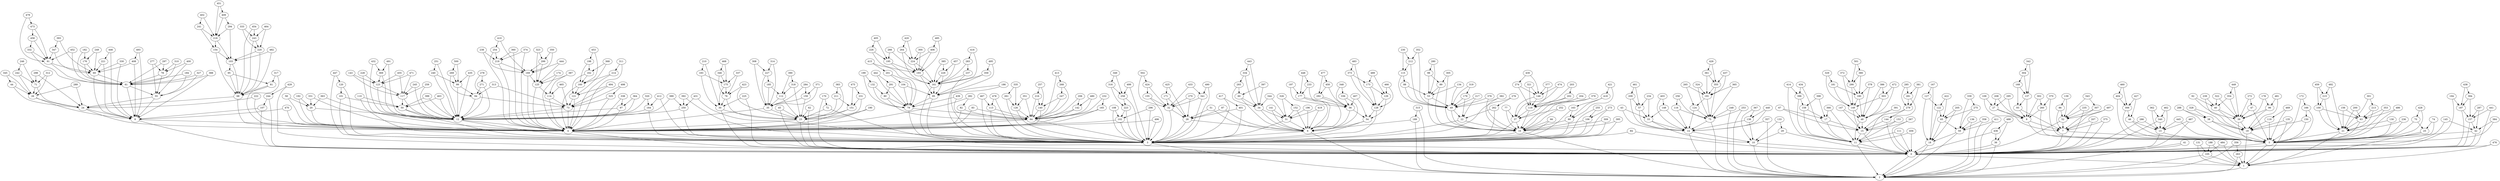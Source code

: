 digraph {0 -> 1;
0 -> 2;
1 -> 2;
2;
3 -> 0;
3 -> 2;
4 -> 3;
4 -> 0;
5 -> 0;
5 -> 1;
6 -> 3;
6 -> 2;
7 -> 5;
7 -> 0;
8 -> 4;
8 -> 0;
9 -> 7;
9 -> 5;
10 -> 0;
10 -> 2;
11 -> 0;
11 -> 2;
12 -> 4;
12 -> 3;
13 -> 5;
13 -> 0;
14 -> 10;
14 -> 2;
15 -> 11;
15 -> 0;
16 -> 3;
16 -> 2;
17 -> 15;
17 -> 11;
18 -> 0;
18 -> 2;
19 -> 5;
19 -> 1;
20 -> 12;
20 -> 4;
21 -> 5;
21 -> 1;
22 -> 16;
22 -> 3;
23 -> 4;
23 -> 0;
24 -> 8;
24 -> 4;
25 -> 5;
25 -> 1;
26 -> 24;
26 -> 8;
27 -> 9;
27 -> 7;
28 -> 6;
28 -> 3;
29 -> 10;
29 -> 0;
30 -> 23;
30 -> 0;
31 -> 6;
31 -> 3;
32 -> 28;
32 -> 3;
33 -> 14;
33 -> 10;
34 -> 31;
34 -> 6;
35 -> 23;
35 -> 4;
36 -> 0;
36 -> 2;
37 -> 16;
37 -> 3;
38 -> 19;
38 -> 5;
39 -> 19;
39 -> 5;
40 -> 39;
40 -> 19;
41 -> 0;
41 -> 2;
42 -> 5;
42 -> 0;
43 -> 33;
43 -> 14;
44 -> 26;
44 -> 24;
45 -> 23;
45 -> 0;
46 -> 13;
46 -> 5;
47 -> 39;
47 -> 5;
48 -> 15;
48 -> 11;
49 -> 22;
49 -> 16;
50 -> 12;
50 -> 3;
51 -> 28;
51 -> 6;
52 -> 7;
52 -> 0;
53 -> 49;
53 -> 16;
54 -> 6;
54 -> 3;
55 -> 24;
55 -> 8;
56 -> 54;
56 -> 6;
57 -> 33;
57 -> 14;
58 -> 20;
58 -> 4;
59 -> 18;
59 -> 2;
60 -> 34;
60 -> 6;
61 -> 55;
61 -> 8;
62 -> 23;
62 -> 0;
63 -> 21;
63 -> 5;
64 -> 4;
64 -> 3;
65 -> 59;
65 -> 18;
66 -> 16;
66 -> 3;
67 -> 17;
67 -> 15;
68 -> 24;
68 -> 4;
69 -> 61;
69 -> 8;
70 -> 25;
70 -> 5;
71 -> 26;
71 -> 24;
72 -> 23;
72 -> 0;
73 -> 12;
73 -> 4;
74 -> 25;
74 -> 5;
75 -> 14;
75 -> 2;
76 -> 30;
76 -> 23;
77 -> 37;
77 -> 16;
78 -> 61;
78 -> 55;
79 -> 64;
79 -> 3;
80 -> 79;
80 -> 64;
81 -> 68;
81 -> 4;
82 -> 64;
82 -> 4;
83 -> 64;
83 -> 4;
84 -> 3;
84 -> 0;
85 -> 79;
85 -> 3;
86 -> 52;
86 -> 7;
87 -> 28;
87 -> 6;
88 -> 53;
88 -> 49;
89 -> 53;
89 -> 16;
90 -> 16;
90 -> 3;
91 -> 69;
91 -> 61;
92 -> 40;
92 -> 39;
93 -> 9;
93 -> 7;
94 -> 73;
94 -> 12;
95 -> 81;
95 -> 68;
96 -> 39;
96 -> 19;
97 -> 12;
97 -> 4;
98 -> 89;
98 -> 53;
99 -> 94;
99 -> 12;
100 -> 63;
100 -> 21;
101 -> 50;
101 -> 3;
102 -> 4;
102 -> 3;
103 -> 95;
103 -> 68;
104 -> 85;
104 -> 79;
105 -> 1;
105 -> 2;
106 -> 16;
106 -> 3;
107 -> 8;
107 -> 0;
108 -> 102;
108 -> 3;
109 -> 27;
109 -> 9;
110 -> 50;
110 -> 3;
111 -> 11;
111 -> 0;
112 -> 35;
112 -> 23;
113 -> 64;
113 -> 3;
114 -> 73;
114 -> 4;
115 -> 88;
115 -> 49;
116 -> 75;
116 -> 14;
117 -> 50;
117 -> 12;
118 -> 37;
118 -> 16;
119 -> 19;
119 -> 5;
120 -> 101;
120 -> 3;
121 -> 73;
121 -> 4;
122 -> 65;
122 -> 18;
123 -> 117;
123 -> 12;
124 -> 75;
124 -> 14;
125 -> 114;
125 -> 4;
126 -> 64;
126 -> 3;
127 -> 122;
127 -> 18;
128 -> 54;
128 -> 3;
129 -> 128;
129 -> 54;
130 -> 21;
130 -> 5;
131 -> 105;
131 -> 1;
132 -> 80;
132 -> 79;
133 -> 29;
133 -> 10;
134 -> 53;
134 -> 49;
135 -> 19;
135 -> 1;
136 -> 59;
136 -> 2;
137 -> 93;
137 -> 9;
138 -> 14;
138 -> 10;
139 -> 86;
139 -> 52;
140 -> 64;
140 -> 4;
141 -> 31;
141 -> 6;
142 -> 64;
142 -> 4;
143 -> 123;
143 -> 117;
144 -> 15;
144 -> 0;
145 -> 42;
145 -> 0;
146 -> 118;
146 -> 37;
147 -> 48;
147 -> 15;
148 -> 33;
148 -> 14;
149 -> 48;
149 -> 15;
150 -> 19;
150 -> 5;
151 -> 23;
151 -> 4;
152 -> 31;
152 -> 6;
153 -> 15;
153 -> 11;
154 -> 103;
154 -> 68;
155 -> 32;
155 -> 3;
156 -> 63;
156 -> 21;
157 -> 42;
157 -> 0;
158 -> 17;
158 -> 11;
159 -> 35;
159 -> 23;
160 -> 121;
160 -> 4;
161 -> 85;
161 -> 3;
162 -> 160;
162 -> 121;
163 -> 90;
163 -> 3;
164 -> 12;
164 -> 3;
165 -> 64;
165 -> 4;
166 -> 150;
166 -> 5;
167 -> 127;
167 -> 18;
168 -> 137;
168 -> 93;
169 -> 125;
169 -> 4;
170 -> 72;
170 -> 0;
171 -> 32;
171 -> 28;
172 -> 166;
172 -> 5;
173 -> 129;
173 -> 128;
174 -> 125;
174 -> 4;
175 -> 76;
175 -> 30;
176 -> 69;
176 -> 61;
177 -> 56;
177 -> 6;
178 -> 96;
178 -> 39;
179 -> 49;
179 -> 22;
180 -> 149;
180 -> 48;
181 -> 180;
181 -> 149;
182 -> 176;
182 -> 61;
183 -> 175;
183 -> 30;
184 -> 61;
184 -> 55;
185 -> 112;
185 -> 35;
186 -> 85;
186 -> 3;
187 -> 157;
187 -> 0;
188 -> 105;
188 -> 1;
189 -> 6;
189 -> 2;
190 -> 23;
190 -> 4;
191 -> 124;
191 -> 75;
192 -> 20;
192 -> 4;
193 -> 161;
193 -> 85;
194 -> 187;
194 -> 0;
195 -> 193;
195 -> 161;
196 -> 31;
196 -> 6;
197 -> 177;
197 -> 56;
198 -> 162;
198 -> 160;
199 -> 132;
199 -> 79;
200 -> 63;
200 -> 21;
201 -> 104;
201 -> 79;
202 -> 118;
202 -> 37;
203 -> 202;
203 -> 118;
204 -> 118;
204 -> 16;
205 -> 65;
205 -> 18;
206 -> 142;
206 -> 64;
207 -> 7;
207 -> 0;
208 -> 27;
208 -> 9;
209 -> 57;
209 -> 14;
210 -> 183;
210 -> 30;
211 -> 151;
211 -> 23;
212 -> 115;
212 -> 49;
213 -> 63;
213 -> 21;
214 -> 160;
214 -> 4;
215 -> 100;
215 -> 21;
216 -> 140;
216 -> 64;
217 -> 49;
217 -> 22;
218 -> 154;
218 -> 103;
219 -> 169;
219 -> 4;
220 -> 103;
220 -> 68;
221 -> 69;
221 -> 8;
222 -> 24;
222 -> 4;
223 -> 102;
223 -> 3;
224 -> 193;
224 -> 161;
225 -> 30;
225 -> 0;
226 -> 195;
226 -> 193;
227 -> 185;
227 -> 35;
228 -> 123;
228 -> 12;
229 -> 161;
229 -> 85;
230 -> 212;
230 -> 115;
231 -> 151;
231 -> 23;
232 -> 165;
232 -> 64;
233 -> 177;
233 -> 6;
234 -> 57;
234 -> 33;
235 -> 52;
235 -> 0;
236 -> 21;
236 -> 5;
237 -> 161;
237 -> 3;
238 -> 219;
238 -> 4;
239 -> 40;
239 -> 19;
240 -> 99;
240 -> 12;
241 -> 218;
241 -> 154;
242 -> 71;
242 -> 26;
243 -> 220;
243 -> 68;
244 -> 107;
244 -> 0;
245 -> 117;
245 -> 12;
246 -> 242;
246 -> 71;
247 -> 140;
247 -> 64;
248 -> 75;
248 -> 2;
249 -> 176;
249 -> 69;
250 -> 12;
250 -> 3;
251 -> 240;
251 -> 12;
252 -> 37;
252 -> 16;
253 -> 75;
253 -> 2;
254 -> 219;
254 -> 169;
255 -> 106;
255 -> 3;
256 -> 116;
256 -> 75;
257 -> 216;
257 -> 140;
258 -> 223;
258 -> 3;
259 -> 117;
259 -> 12;
260 -> 9;
260 -> 5;
261 -> 126;
261 -> 3;
262 -> 22;
262 -> 3;
263 -> 1;
263 -> 2;
264 -> 224;
264 -> 161;
265 -> 191;
265 -> 124;
266 -> 195;
266 -> 193;
267 -> 15;
267 -> 0;
268 -> 247;
268 -> 64;
269 -> 99;
269 -> 94;
270 -> 32;
270 -> 28;
271 -> 94;
271 -> 12;
272 -> 47;
272 -> 39;
273 -> 106;
273 -> 3;
274 -> 146;
274 -> 118;
275 -> 65;
275 -> 59;
276 -> 262;
276 -> 3;
277 -> 78;
277 -> 55;
278 -> 271;
278 -> 12;
279 -> 144;
279 -> 15;
280 -> 98;
280 -> 53;
281 -> 279;
281 -> 144;
282 -> 82;
282 -> 4;
283 -> 237;
283 -> 161;
284 -> 159;
284 -> 35;
285 -> 281;
285 -> 279;
286 -> 13;
286 -> 0;
287 -> 157;
287 -> 42;
288 -> 38;
288 -> 5;
289 -> 26;
289 -> 24;
290 -> 180;
290 -> 149;
291 -> 80;
291 -> 79;
292 -> 56;
292 -> 6;
293 -> 60;
293 -> 34;
294 -> 218;
294 -> 103;
295 -> 27;
295 -> 9;
296 -> 102;
296 -> 3;
297 -> 78;
297 -> 61;
298 -> 71;
298 -> 24;
299 -> 169;
299 -> 125;
300 -> 224;
300 -> 193;
301 -> 213;
301 -> 21;
302 -> 260;
302 -> 9;
303 -> 149;
303 -> 48;
304 -> 168;
304 -> 137;
305 -> 89;
305 -> 16;
306 -> 46;
306 -> 5;
307 -> 52;
307 -> 7;
308 -> 227;
308 -> 35;
309 -> 16;
309 -> 3;
310 -> 78;
310 -> 61;
311 -> 214;
311 -> 4;
312 -> 71;
312 -> 26;
313 -> 94;
313 -> 73;
314 -> 227;
314 -> 35;
315 -> 189;
315 -> 2;
316 -> 258;
316 -> 223;
317 -> 81;
317 -> 68;
318 -> 112;
318 -> 23;
319 -> 179;
319 -> 49;
320 -> 164;
320 -> 12;
321 -> 146;
321 -> 118;
322 -> 40;
322 -> 39;
323 -> 299;
323 -> 125;
324 -> 191;
324 -> 75;
325 -> 73;
325 -> 4;
326 -> 152;
326 -> 31;
327 -> 61;
327 -> 55;
328 -> 38;
328 -> 19;
329 -> 181;
329 -> 149;
330 -> 69;
330 -> 8;
331 -> 20;
331 -> 4;
332 -> 91;
332 -> 61;
333 -> 243;
333 -> 220;
334 -> 293;
334 -> 34;
335 -> 261;
335 -> 126;
336 -> 56;
336 -> 6;
337 -> 175;
337 -> 76;
338 -> 97;
338 -> 4;
339 -> 275;
339 -> 59;
340 -> 13;
340 -> 0;
341 -> 32;
341 -> 3;
342 -> 304;
342 -> 137;
343 -> 307;
343 -> 52;
344 -> 34;
344 -> 31;
345 -> 44;
345 -> 26;
346 -> 175;
346 -> 76;
347 -> 91;
347 -> 69;
348 -> 336;
348 -> 56;
349 -> 316;
349 -> 258;
350 -> 299;
350 -> 169;
351 -> 126;
351 -> 64;
352 -> 212;
352 -> 49;
353 -> 63;
353 -> 5;
354 -> 40;
354 -> 39;
355 -> 191;
355 -> 75;
356 -> 263;
356 -> 2;
357 -> 14;
357 -> 2;
358 -> 59;
358 -> 2;
359 -> 161;
359 -> 85;
360 -> 219;
360 -> 4;
361 -> 355;
361 -> 191;
362 -> 340;
362 -> 13;
363 -> 20;
363 -> 4;
364 -> 97;
364 -> 12;
365 -> 191;
365 -> 75;
366 -> 17;
366 -> 11;
367 -> 138;
367 -> 10;
368 -> 162;
368 -> 121;
369 -> 123;
369 -> 12;
370 -> 260;
370 -> 5;
371 -> 159;
371 -> 35;
372 -> 290;
372 -> 149;
373 -> 173;
373 -> 128;
374 -> 219;
374 -> 4;
375 -> 7;
375 -> 0;
376 -> 49;
376 -> 16;
377 -> 146;
377 -> 118;
378 -> 180;
378 -> 48;
379 -> 118;
379 -> 16;
380 -> 290;
380 -> 180;
381 -> 281;
381 -> 279;
382 -> 49;
382 -> 16;
383 -> 211;
383 -> 23;
384 -> 42;
384 -> 5;
385 -> 229;
385 -> 161;
386 -> 303;
386 -> 48;
387 -> 125;
387 -> 114;
388 -> 61;
388 -> 8;
389 -> 250;
389 -> 12;
390 -> 318;
390 -> 112;
391 -> 48;
391 -> 11;
392 -> 250;
392 -> 3;
393 -> 347;
393 -> 69;
394 -> 187;
394 -> 157;
395 -> 16;
395 -> 3;
396 -> 158;
396 -> 11;
397 -> 60;
397 -> 34;
398 -> 158;
398 -> 17;
399 -> 50;
399 -> 12;
400 -> 78;
400 -> 55;
401 -> 28;
401 -> 3;
402 -> 241;
402 -> 218;
403 -> 148;
403 -> 14;
404 -> 306;
404 -> 5;
405 -> 226;
405 -> 195;
406 -> 224;
406 -> 193;
407 -> 56;
407 -> 54;
408 -> 69;
408 -> 8;
409 -> 294;
409 -> 218;
410 -> 254;
410 -> 169;
411 -> 59;
411 -> 2;
412 -> 164;
412 -> 3;
413 -> 268;
413 -> 64;
414 -> 396;
414 -> 11;
415 -> 201;
415 -> 79;
416 -> 283;
416 -> 161;
417 -> 401;
417 -> 3;
418 -> 163;
418 -> 90;
419 -> 31;
419 -> 6;
420 -> 264;
420 -> 224;
421 -> 418;
421 -> 90;
422 -> 122;
422 -> 65;
423 -> 76;
423 -> 23;
424 -> 155;
424 -> 32;
425 -> 171;
425 -> 28;
426 -> 361;
426 -> 355;
427 -> 306;
427 -> 46;
428 -> 70;
428 -> 5;
429 -> 244;
429 -> 0;
430 -> 274;
430 -> 146;
431 -> 250;
431 -> 3;
432 -> 369;
432 -> 12;
433 -> 341;
433 -> 32;
434 -> 396;
434 -> 11;
435 -> 99;
435 -> 12;
436 -> 36;
436 -> 0;
437 -> 355;
437 -> 191;
438 -> 394;
438 -> 187;
439 -> 79;
439 -> 64;
440 -> 138;
440 -> 14;
441 -> 157;
441 -> 0;
442 -> 291;
442 -> 79;
443 -> 334;
443 -> 34;
444 -> 169;
444 -> 125;
445 -> 13;
445 -> 5;
446 -> 221;
446 -> 8;
447 -> 120;
447 -> 3;
448 -> 233;
448 -> 177;
449 -> 354;
449 -> 39;
450 -> 292;
450 -> 56;
451 -> 409;
451 -> 218;
452 -> 91;
452 -> 61;
453 -> 198;
453 -> 160;
454 -> 243;
454 -> 68;
455 -> 123;
455 -> 117;
456 -> 11;
456 -> 0;
457 -> 229;
457 -> 161;
458 -> 332;
458 -> 91;
459 -> 215;
459 -> 100;
460 -> 404;
460 -> 306;
461 -> 209;
461 -> 57;
462 -> 340;
462 -> 13;
463 -> 50;
463 -> 12;
464 -> 243;
464 -> 220;
465 -> 114;
465 -> 73;
466 -> 129;
466 -> 128;
467 -> 113;
467 -> 3;
468 -> 346;
468 -> 175;
469 -> 119;
469 -> 5;
470 -> 8;
470 -> 4;
471 -> 123;
471 -> 117;
472 -> 303;
472 -> 48;
473 -> 458;
473 -> 91;
474 -> 146;
474 -> 37;
475 -> 231;
475 -> 151;
476 -> 0;
476 -> 1;
477 -> 450;
477 -> 292;
478 -> 113;
478 -> 3;
479 -> 473;
479 -> 91;
480 -> 142;
480 -> 64;
481 -> 96;
481 -> 19;
482 -> 103;
482 -> 68;
483 -> 373;
483 -> 128;
484 -> 105;
484 -> 1;
485 -> 406;
485 -> 193;
486 -> 63;
486 -> 5;
487 -> 13;
487 -> 0;
488 -> 436;
488 -> 36;
489 -> 173;
489 -> 129;
490 -> 341;
490 -> 3;
491 -> 369;
491 -> 12;
492 -> 215;
492 -> 21;
493 -> 408;
493 -> 8;
494 -> 121;
494 -> 73;
495 -> 359;
495 -> 85;
496 -> 4;
496 -> 3;
497 -> 52;
497 -> 7;
498 -> 325;
498 -> 73;
499 -> 258;
499 -> 3;
500 -> 269;
500 -> 99;
501 -> 380;
501 -> 290;
502 -> 424;
502 -> 32;
}